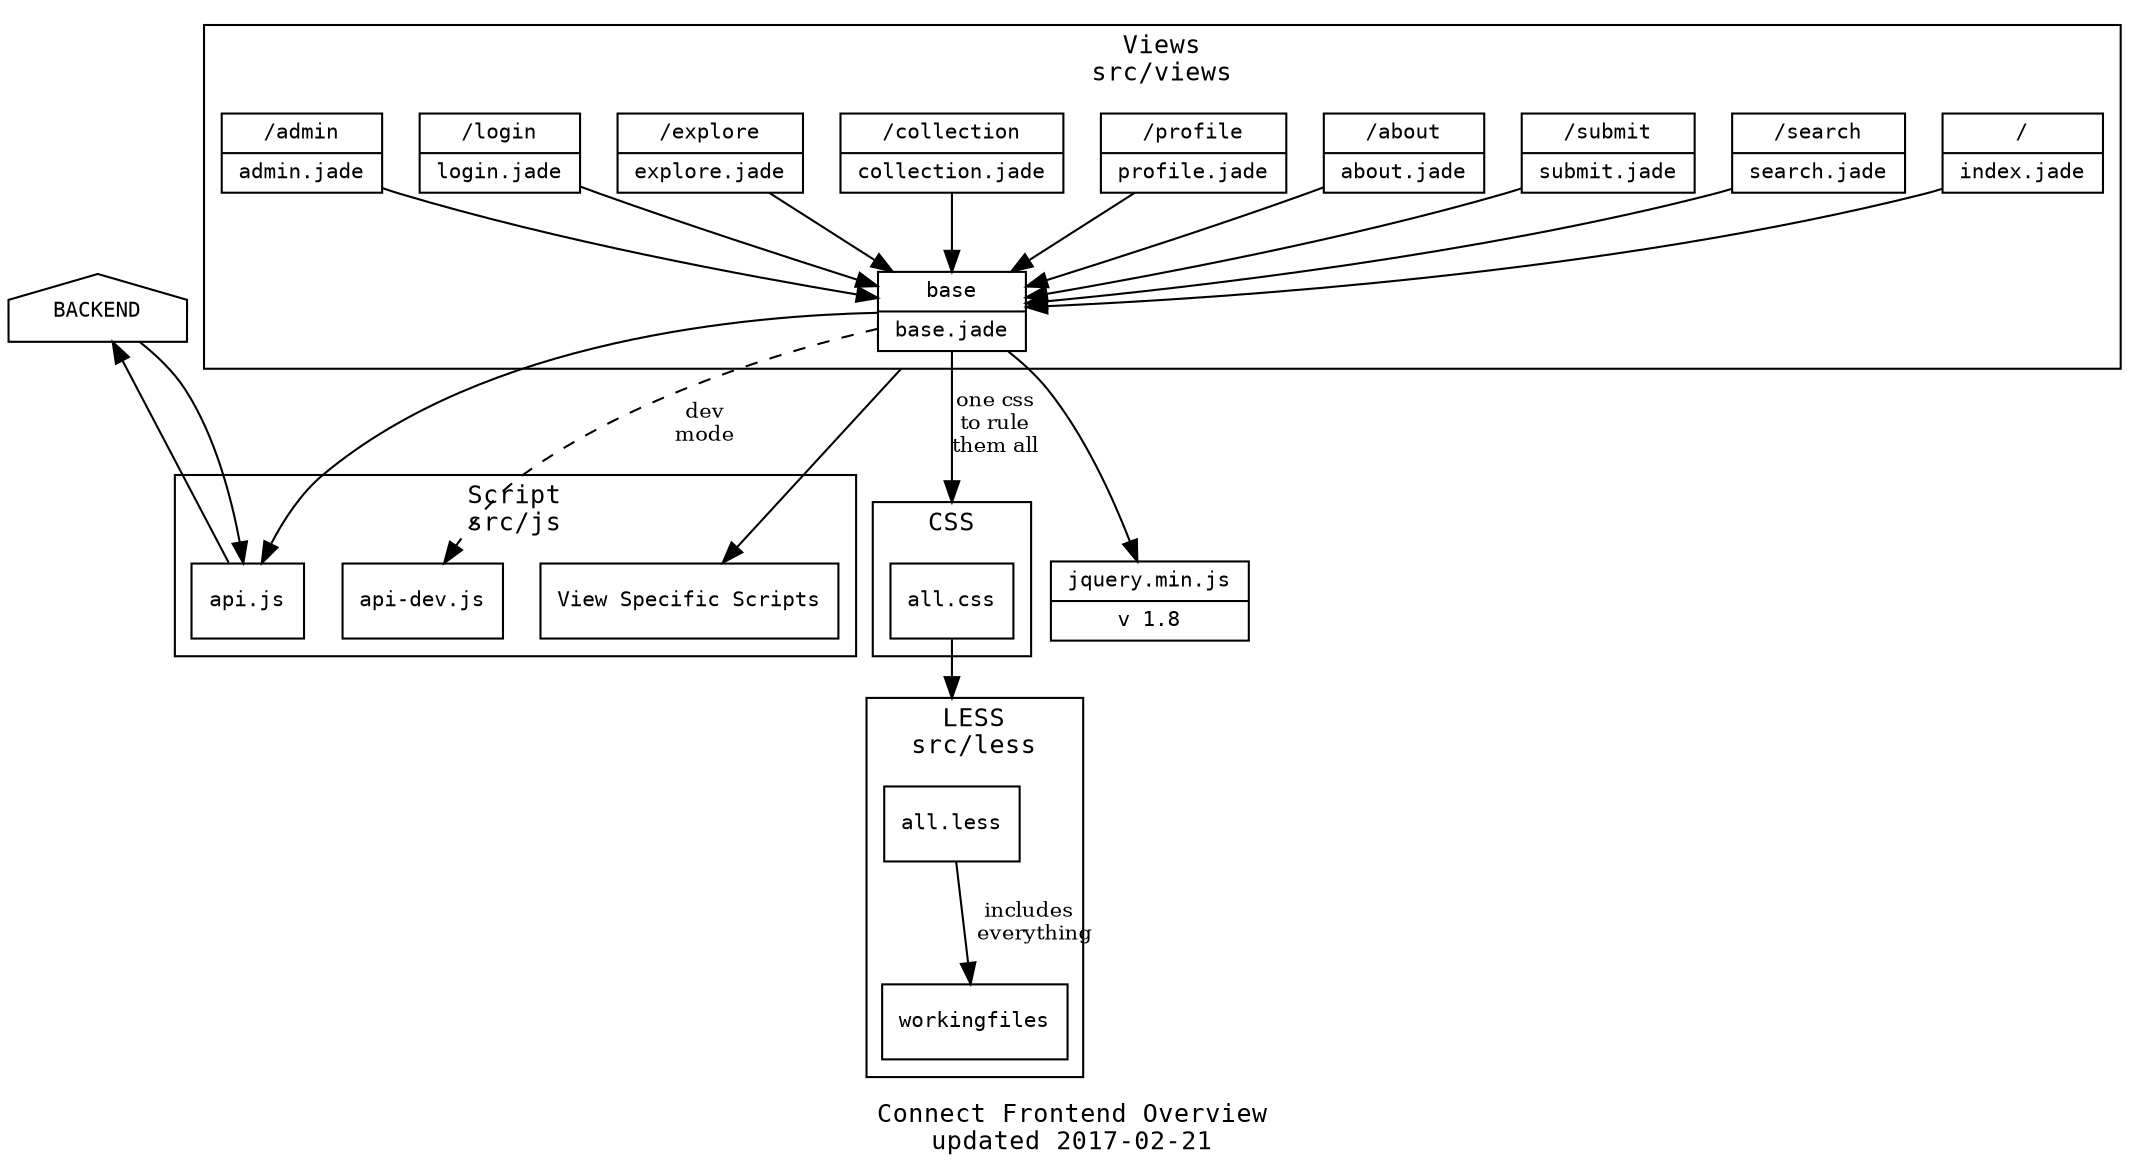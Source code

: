digraph Frontend {
    label = "Connect Frontend Overview\nupdated 2017-02-21"
    compound = true;

    graph [ fontname="monospace" fontsize=12 ]
    edge [ fontsize=10 ]
    node [
        shape = "record"
        fontname="monospace"
        fontsize=10
    ]

    subgraph clusterJs {
        label = "Script\nsrc/js"

        API [ label = "{api.js}" ]
        APIDev [ label = "{api-dev.js}" ]

        PerViewScript [ label = "{View Specific Scripts}" ]
    }

    subgraph clusterViews {
        label = "Views\nsrc/views"

        BasePage [ label = "{base|base.jade\l}" ]
        HomePage [ label = "{/|index.jade\l}" ]
        SearchPage [ label = "{/search|search.jade\l}" ]
        SubmitPage [ label = "{/submit|submit.jade\l}" ]
        AboutPage [ label = "{/about|about.jade\l}" ]
        ProfilePage [ label = "{/profile|profile.jade\l}" ]
        CollectionPage [ label = "{/collection|collection.jade\l}" ]
        ExplorePage [ label = "{/explore|explore.jade\l}" ]
        LoginPage [ label = "{/login|login.jade\l}" ]
        AdminPage [ label = "{/admin|admin.jade\l}" ]
    }
    HomePage->BasePage
    SearchPage->BasePage
    SubmitPage->BasePage
    AboutPage->BasePage
    ProfilePage->BasePage
    CollectionPage->BasePage
    ExplorePage->BasePage
    LoginPage->BasePage
    AdminPage->BasePage

    subgraph clusterCss {
        label = "CSS"

        AllCSS [ label = "{all.css}" ]
    }
    subgraph clusterWorkingfiles {
        label = "LESS\nsrc/less"
        Workingfiles [ label = "{workingfiles}" ]
        AllLess [ label = "{all.less}" ]
        AllLess->Workingfiles [ label="includes\n  everything" ]
    }
    AllCSS->AllLess [lhead=clusterWorkingfiles]
    
    JQUERY [ label = "{jquery.min.js|v 1.8}" ]

    BasePage->AllCSS  [lhead=clusterCss label="one css\nto rule\nthem all"]
    BasePage->API
    BasePage->APIDev [ style="dashed" label="dev\nmode" ]
    BasePage->JQUERY
    BasePage->PerViewScript [ltail=clusterViews]

    node [ shape = "house" ]
    Backend [ label = "BACKEND" ]
    API->Backend
    Backend->API
}
